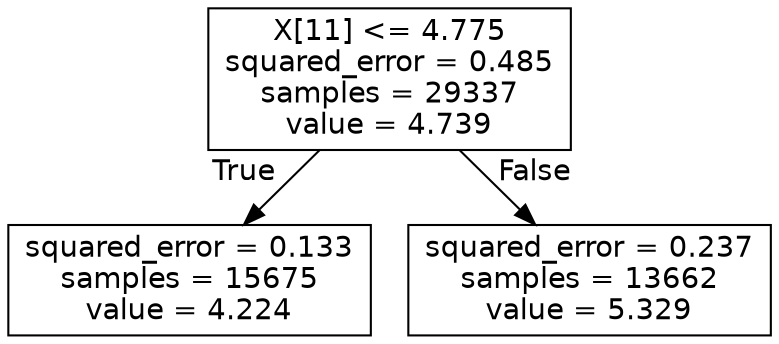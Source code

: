 digraph Tree {
node [shape=box, fontname="helvetica"] ;
edge [fontname="helvetica"] ;
0 [label="X[11] <= 4.775\nsquared_error = 0.485\nsamples = 29337\nvalue = 4.739"] ;
1 [label="squared_error = 0.133\nsamples = 15675\nvalue = 4.224"] ;
0 -> 1 [labeldistance=2.5, labelangle=45, headlabel="True"] ;
2 [label="squared_error = 0.237\nsamples = 13662\nvalue = 5.329"] ;
0 -> 2 [labeldistance=2.5, labelangle=-45, headlabel="False"] ;
}
